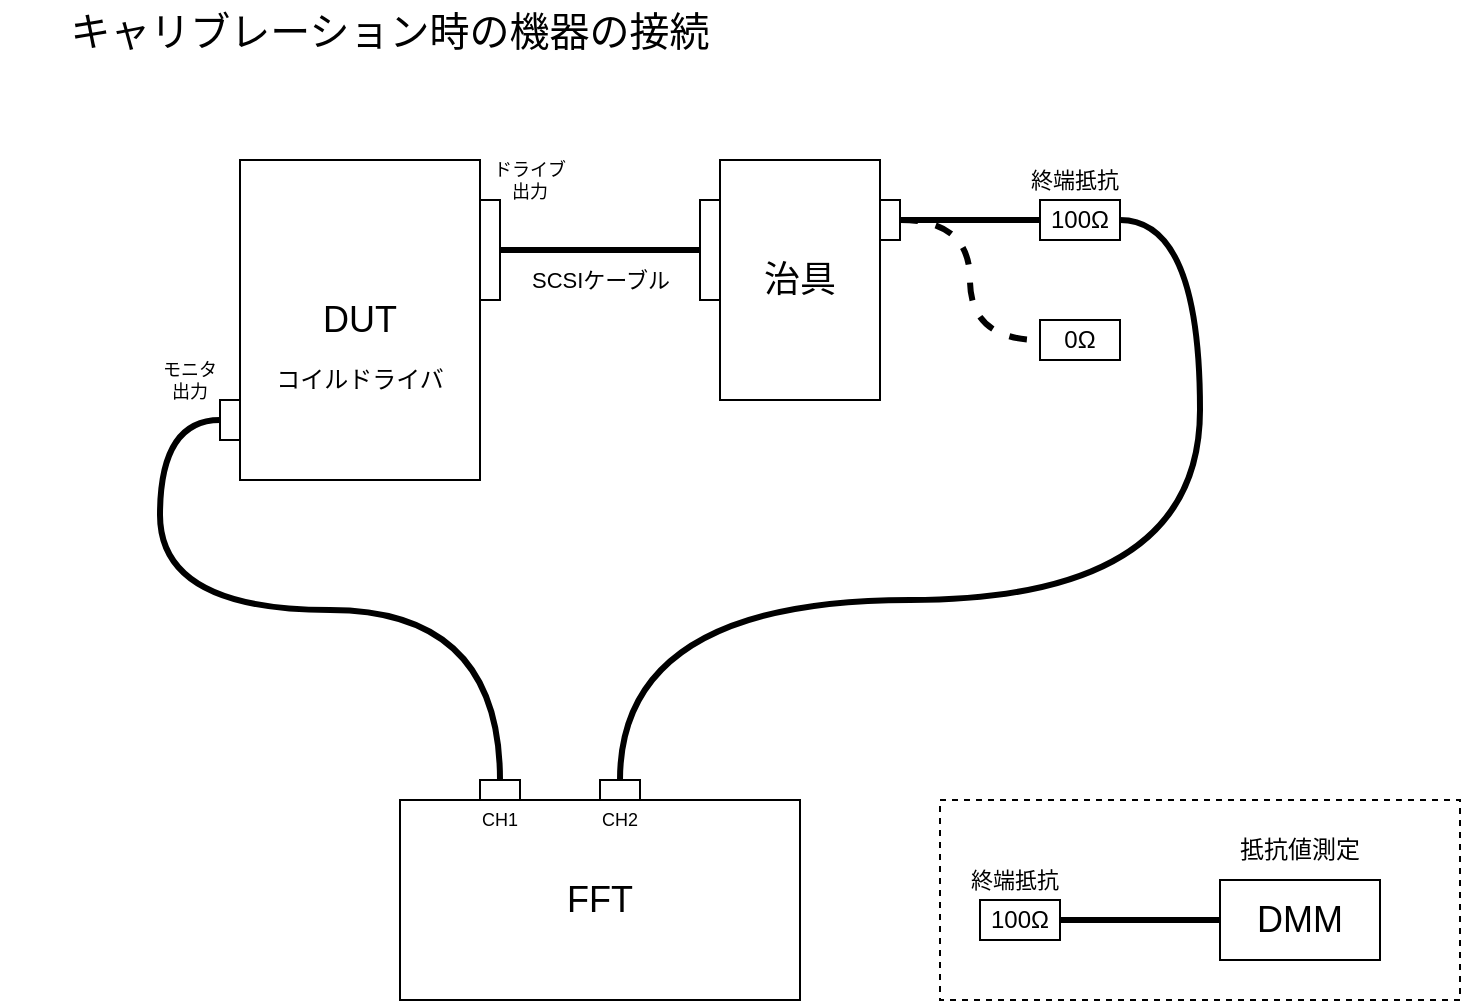 <mxfile version="27.0.1">
  <diagram name="ページ1" id="eNpPBbvagQEi5pVvmbtr">
    <mxGraphModel dx="773" dy="918" grid="1" gridSize="10" guides="1" tooltips="1" connect="1" arrows="1" fold="1" page="1" pageScale="1" pageWidth="1169" pageHeight="827" math="0" shadow="0">
      <root>
        <mxCell id="0" />
        <mxCell id="1" parent="0" />
        <mxCell id="QweB1-pLcbAkrbCA5pPn-1" value="DUT" style="rounded=0;whiteSpace=wrap;html=1;direction=south;fontSize=18;" vertex="1" parent="1">
          <mxGeometry x="280" y="240" width="120" height="160" as="geometry" />
        </mxCell>
        <mxCell id="QweB1-pLcbAkrbCA5pPn-2" value="治具" style="rounded=0;whiteSpace=wrap;html=1;direction=south;fontSize=18;" vertex="1" parent="1">
          <mxGeometry x="520" y="240" width="80" height="120" as="geometry" />
        </mxCell>
        <mxCell id="QweB1-pLcbAkrbCA5pPn-20" style="edgeStyle=orthogonalEdgeStyle;rounded=0;orthogonalLoop=1;jettySize=auto;html=1;entryX=0.5;entryY=0;entryDx=0;entryDy=0;endArrow=none;startFill=0;curved=1;strokeWidth=3;exitX=1;exitY=0.5;exitDx=0;exitDy=0;" edge="1" parent="1" source="QweB1-pLcbAkrbCA5pPn-3" target="QweB1-pLcbAkrbCA5pPn-18">
          <mxGeometry relative="1" as="geometry">
            <mxPoint x="760" y="270" as="sourcePoint" />
            <Array as="points">
              <mxPoint x="760" y="270" />
              <mxPoint x="760" y="460" />
              <mxPoint x="470" y="460" />
            </Array>
          </mxGeometry>
        </mxCell>
        <mxCell id="QweB1-pLcbAkrbCA5pPn-3" value="100Ω" style="rounded=0;whiteSpace=wrap;html=1;" vertex="1" parent="1">
          <mxGeometry x="680" y="260" width="40" height="20" as="geometry" />
        </mxCell>
        <mxCell id="QweB1-pLcbAkrbCA5pPn-5" value="0Ω" style="rounded=0;whiteSpace=wrap;html=1;" vertex="1" parent="1">
          <mxGeometry x="680" y="320" width="40" height="20" as="geometry" />
        </mxCell>
        <mxCell id="QweB1-pLcbAkrbCA5pPn-11" style="edgeStyle=orthogonalEdgeStyle;rounded=0;orthogonalLoop=1;jettySize=auto;html=1;exitX=1;exitY=0.5;exitDx=0;exitDy=0;entryX=0;entryY=0.5;entryDx=0;entryDy=0;endArrow=none;startFill=0;strokeWidth=3;" edge="1" parent="1" source="QweB1-pLcbAkrbCA5pPn-7" target="QweB1-pLcbAkrbCA5pPn-3">
          <mxGeometry relative="1" as="geometry" />
        </mxCell>
        <mxCell id="QweB1-pLcbAkrbCA5pPn-12" style="edgeStyle=orthogonalEdgeStyle;rounded=0;orthogonalLoop=1;jettySize=auto;html=1;exitX=1;exitY=0.5;exitDx=0;exitDy=0;entryX=0;entryY=0.5;entryDx=0;entryDy=0;curved=1;endArrow=none;startFill=0;dashed=1;strokeWidth=3;" edge="1" parent="1" source="QweB1-pLcbAkrbCA5pPn-7" target="QweB1-pLcbAkrbCA5pPn-5">
          <mxGeometry relative="1" as="geometry" />
        </mxCell>
        <mxCell id="QweB1-pLcbAkrbCA5pPn-7" value="" style="rounded=0;whiteSpace=wrap;html=1;" vertex="1" parent="1">
          <mxGeometry x="600" y="260" width="10" height="20" as="geometry" />
        </mxCell>
        <mxCell id="QweB1-pLcbAkrbCA5pPn-10" style="edgeStyle=orthogonalEdgeStyle;rounded=0;orthogonalLoop=1;jettySize=auto;html=1;entryX=0;entryY=0.5;entryDx=0;entryDy=0;endArrow=none;startFill=0;strokeWidth=3;" edge="1" parent="1" source="QweB1-pLcbAkrbCA5pPn-8" target="QweB1-pLcbAkrbCA5pPn-9">
          <mxGeometry relative="1" as="geometry" />
        </mxCell>
        <mxCell id="QweB1-pLcbAkrbCA5pPn-30" value="SCSIケーブル" style="edgeLabel;html=1;align=center;verticalAlign=middle;resizable=0;points=[];" vertex="1" connectable="0" parent="QweB1-pLcbAkrbCA5pPn-10">
          <mxGeometry x="0.123" y="-1" relative="1" as="geometry">
            <mxPoint x="-6" y="14" as="offset" />
          </mxGeometry>
        </mxCell>
        <mxCell id="QweB1-pLcbAkrbCA5pPn-8" value="" style="rounded=0;whiteSpace=wrap;html=1;" vertex="1" parent="1">
          <mxGeometry x="400" y="260" width="10" height="50" as="geometry" />
        </mxCell>
        <mxCell id="QweB1-pLcbAkrbCA5pPn-9" value="" style="rounded=0;whiteSpace=wrap;html=1;" vertex="1" parent="1">
          <mxGeometry x="510" y="260" width="10" height="50" as="geometry" />
        </mxCell>
        <mxCell id="QweB1-pLcbAkrbCA5pPn-19" style="edgeStyle=orthogonalEdgeStyle;rounded=0;orthogonalLoop=1;jettySize=auto;html=1;exitX=0;exitY=0.5;exitDx=0;exitDy=0;entryX=0.5;entryY=0;entryDx=0;entryDy=0;endArrow=none;startFill=0;curved=1;strokeWidth=3;" edge="1" parent="1" source="QweB1-pLcbAkrbCA5pPn-13" target="QweB1-pLcbAkrbCA5pPn-15">
          <mxGeometry relative="1" as="geometry">
            <Array as="points">
              <mxPoint x="240" y="370" />
              <mxPoint x="240" y="465" />
              <mxPoint x="410" y="465" />
            </Array>
          </mxGeometry>
        </mxCell>
        <mxCell id="QweB1-pLcbAkrbCA5pPn-13" value="" style="rounded=0;whiteSpace=wrap;html=1;" vertex="1" parent="1">
          <mxGeometry x="270" y="360" width="10" height="20" as="geometry" />
        </mxCell>
        <mxCell id="QweB1-pLcbAkrbCA5pPn-14" value="FFT" style="rounded=0;whiteSpace=wrap;html=1;direction=south;fontSize=18;" vertex="1" parent="1">
          <mxGeometry x="360" y="560" width="200" height="100" as="geometry" />
        </mxCell>
        <mxCell id="QweB1-pLcbAkrbCA5pPn-15" value="" style="rounded=0;whiteSpace=wrap;html=1;" vertex="1" parent="1">
          <mxGeometry x="400" y="550" width="20" height="10" as="geometry" />
        </mxCell>
        <mxCell id="QweB1-pLcbAkrbCA5pPn-18" value="" style="rounded=0;whiteSpace=wrap;html=1;" vertex="1" parent="1">
          <mxGeometry x="460" y="550" width="20" height="10" as="geometry" />
        </mxCell>
        <mxCell id="QweB1-pLcbAkrbCA5pPn-21" value="100Ω" style="rounded=0;whiteSpace=wrap;html=1;" vertex="1" parent="1">
          <mxGeometry x="650" y="610" width="40" height="20" as="geometry" />
        </mxCell>
        <mxCell id="QweB1-pLcbAkrbCA5pPn-23" style="edgeStyle=orthogonalEdgeStyle;rounded=0;orthogonalLoop=1;jettySize=auto;html=1;entryX=1;entryY=0.5;entryDx=0;entryDy=0;strokeWidth=3;endArrow=none;startFill=0;" edge="1" parent="1" source="QweB1-pLcbAkrbCA5pPn-22" target="QweB1-pLcbAkrbCA5pPn-21">
          <mxGeometry relative="1" as="geometry" />
        </mxCell>
        <mxCell id="QweB1-pLcbAkrbCA5pPn-22" value="DMM" style="rounded=0;whiteSpace=wrap;html=1;direction=south;fontSize=18;" vertex="1" parent="1">
          <mxGeometry x="770" y="600" width="80" height="40" as="geometry" />
        </mxCell>
        <mxCell id="QweB1-pLcbAkrbCA5pPn-24" value="抵抗値測定" style="text;html=1;align=center;verticalAlign=middle;whiteSpace=wrap;rounded=0;" vertex="1" parent="1">
          <mxGeometry x="770" y="570" width="80" height="30" as="geometry" />
        </mxCell>
        <mxCell id="QweB1-pLcbAkrbCA5pPn-26" value="コイルドライバ" style="text;html=1;align=center;verticalAlign=middle;whiteSpace=wrap;rounded=0;" vertex="1" parent="1">
          <mxGeometry x="290" y="335" width="100" height="30" as="geometry" />
        </mxCell>
        <mxCell id="QweB1-pLcbAkrbCA5pPn-27" value="ドライブ&lt;br&gt;出力" style="text;html=1;align=center;verticalAlign=middle;whiteSpace=wrap;rounded=0;fontSize=9;" vertex="1" parent="1">
          <mxGeometry x="390" y="240" width="70" height="20" as="geometry" />
        </mxCell>
        <mxCell id="QweB1-pLcbAkrbCA5pPn-32" value="モニタ&lt;div&gt;出力&lt;/div&gt;" style="text;html=1;align=center;verticalAlign=middle;whiteSpace=wrap;rounded=0;fontSize=9;" vertex="1" parent="1">
          <mxGeometry x="220" y="340" width="70" height="20" as="geometry" />
        </mxCell>
        <mxCell id="QweB1-pLcbAkrbCA5pPn-33" value="CH1" style="text;html=1;align=center;verticalAlign=middle;whiteSpace=wrap;rounded=0;fontSize=9;" vertex="1" parent="1">
          <mxGeometry x="375" y="560" width="70" height="20" as="geometry" />
        </mxCell>
        <mxCell id="QweB1-pLcbAkrbCA5pPn-35" value="&lt;div&gt;CH2&lt;/div&gt;" style="text;html=1;align=center;verticalAlign=middle;whiteSpace=wrap;rounded=0;fontSize=9;" vertex="1" parent="1">
          <mxGeometry x="435" y="560" width="70" height="20" as="geometry" />
        </mxCell>
        <mxCell id="QweB1-pLcbAkrbCA5pPn-36" value="" style="rounded=0;whiteSpace=wrap;html=1;dashed=1;fillColor=none;" vertex="1" parent="1">
          <mxGeometry x="630" y="560" width="260" height="100" as="geometry" />
        </mxCell>
        <mxCell id="QweB1-pLcbAkrbCA5pPn-37" value="終端抵抗" style="edgeLabel;html=1;align=center;verticalAlign=middle;resizable=0;points=[];" vertex="1" connectable="0" parent="1">
          <mxGeometry x="700.004" y="250" as="geometry">
            <mxPoint x="-3" as="offset" />
          </mxGeometry>
        </mxCell>
        <mxCell id="QweB1-pLcbAkrbCA5pPn-38" value="終端抵抗" style="edgeLabel;html=1;align=center;verticalAlign=middle;resizable=0;points=[];" vertex="1" connectable="0" parent="1">
          <mxGeometry x="670.004" y="600" as="geometry">
            <mxPoint x="-3" as="offset" />
          </mxGeometry>
        </mxCell>
        <mxCell id="QweB1-pLcbAkrbCA5pPn-39" value="キャリブレーション時の機器の接続" style="text;html=1;align=center;verticalAlign=middle;whiteSpace=wrap;rounded=0;fontSize=20;" vertex="1" parent="1">
          <mxGeometry x="160" y="160" width="390" height="30" as="geometry" />
        </mxCell>
      </root>
    </mxGraphModel>
  </diagram>
</mxfile>
